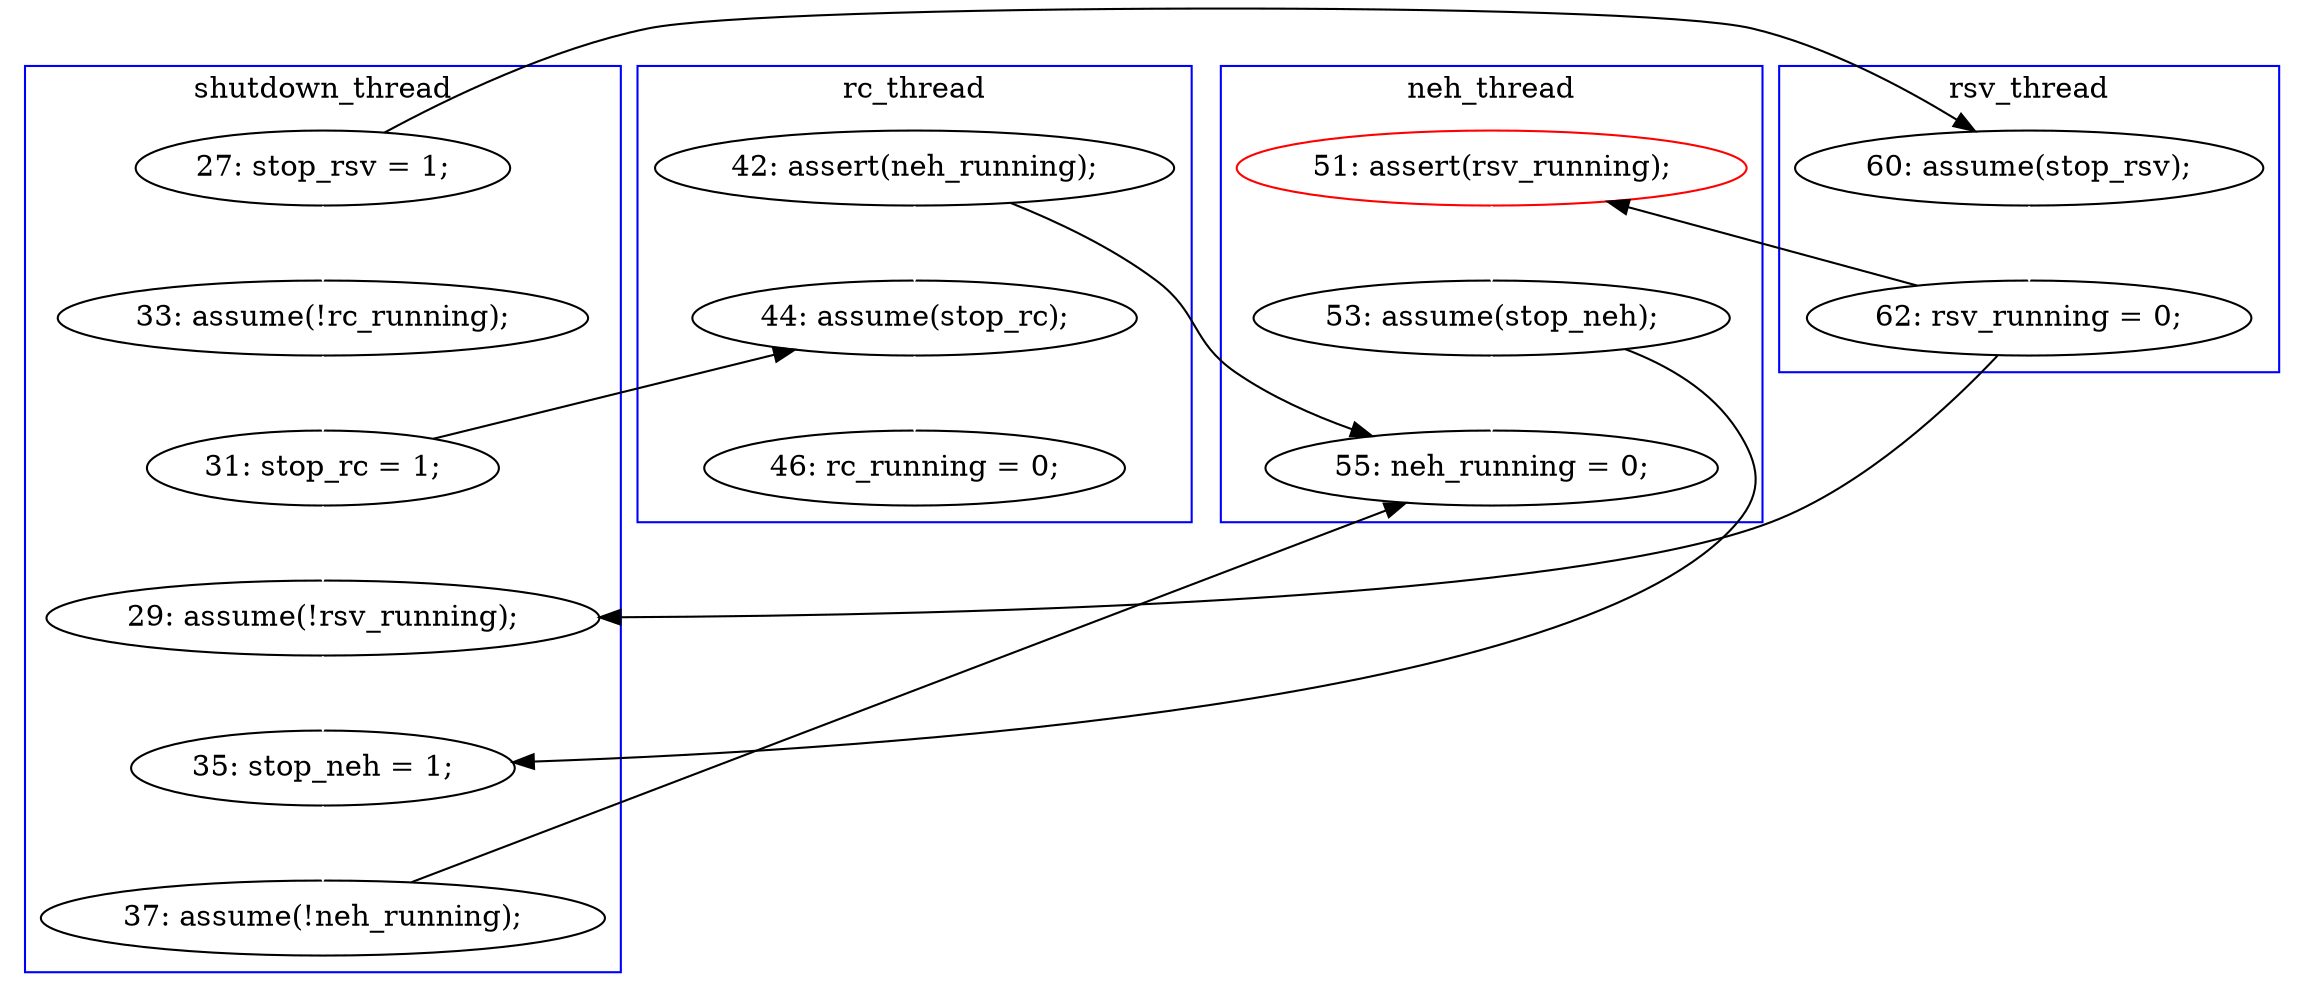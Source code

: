 digraph Counterexample {
	23 -> 26 [color = black, style = solid, constraint = false]
	11 -> 30 [color = black, style = solid, constraint = false]
	15 -> 17 [color = black, style = solid, constraint = false]
	20 -> 23 [color = white, style = solid]
	17 -> 19 [color = white, style = solid]
	11 -> 35 [color = white, style = solid]
	15 -> 21 [color = white, style = solid]
	23 -> 30 [color = white, style = solid]
	27 -> 30 [color = black, style = solid, constraint = false]
	21 -> 22 [color = white, style = solid]
	22 -> 25 [color = white, style = solid]
	25 -> 26 [color = white, style = solid]
	35 -> 37 [color = white, style = solid]
	19 -> 25 [color = black, style = solid, constraint = false]
	26 -> 27 [color = white, style = solid]
	22 -> 35 [color = black, style = solid, constraint = false]
	19 -> 20 [color = black, style = solid, constraint = false]
	subgraph cluster1 {
		label = shutdown_thread
		color = blue
		22  [label = "31: stop_rc = 1;"]
		27  [label = "37: assume(!neh_running);"]
		21  [label = "33: assume(!rc_running);"]
		26  [label = "35: stop_neh = 1;"]
		25  [label = "29: assume(!rsv_running);"]
		15  [label = "27: stop_rsv = 1;"]
	}
	subgraph cluster3 {
		label = neh_thread
		color = blue
		23  [label = "53: assume(stop_neh);"]
		20  [label = "51: assert(rsv_running);", color = red]
		30  [label = "55: neh_running = 0;"]
	}
	subgraph cluster4 {
		label = rsv_thread
		color = blue
		17  [label = "60: assume(stop_rsv);"]
		19  [label = "62: rsv_running = 0;"]
	}
	subgraph cluster2 {
		label = rc_thread
		color = blue
		11  [label = "42: assert(neh_running);"]
		37  [label = "46: rc_running = 0;"]
		35  [label = "44: assume(stop_rc);"]
	}
}